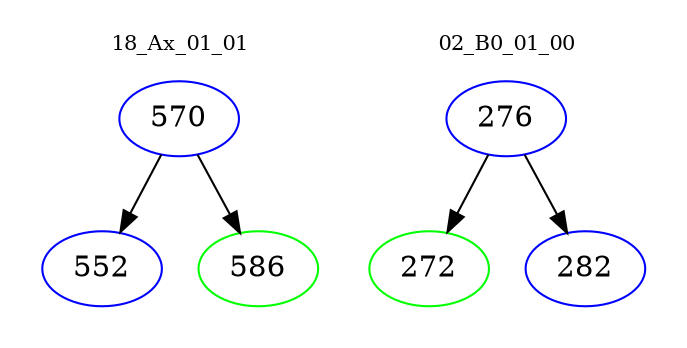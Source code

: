 digraph{
subgraph cluster_0 {
color = white
label = "18_Ax_01_01";
fontsize=10;
T0_570 [label="570", color="blue"]
T0_570 -> T0_552 [color="black"]
T0_552 [label="552", color="blue"]
T0_570 -> T0_586 [color="black"]
T0_586 [label="586", color="green"]
}
subgraph cluster_1 {
color = white
label = "02_B0_01_00";
fontsize=10;
T1_276 [label="276", color="blue"]
T1_276 -> T1_272 [color="black"]
T1_272 [label="272", color="green"]
T1_276 -> T1_282 [color="black"]
T1_282 [label="282", color="blue"]
}
}

